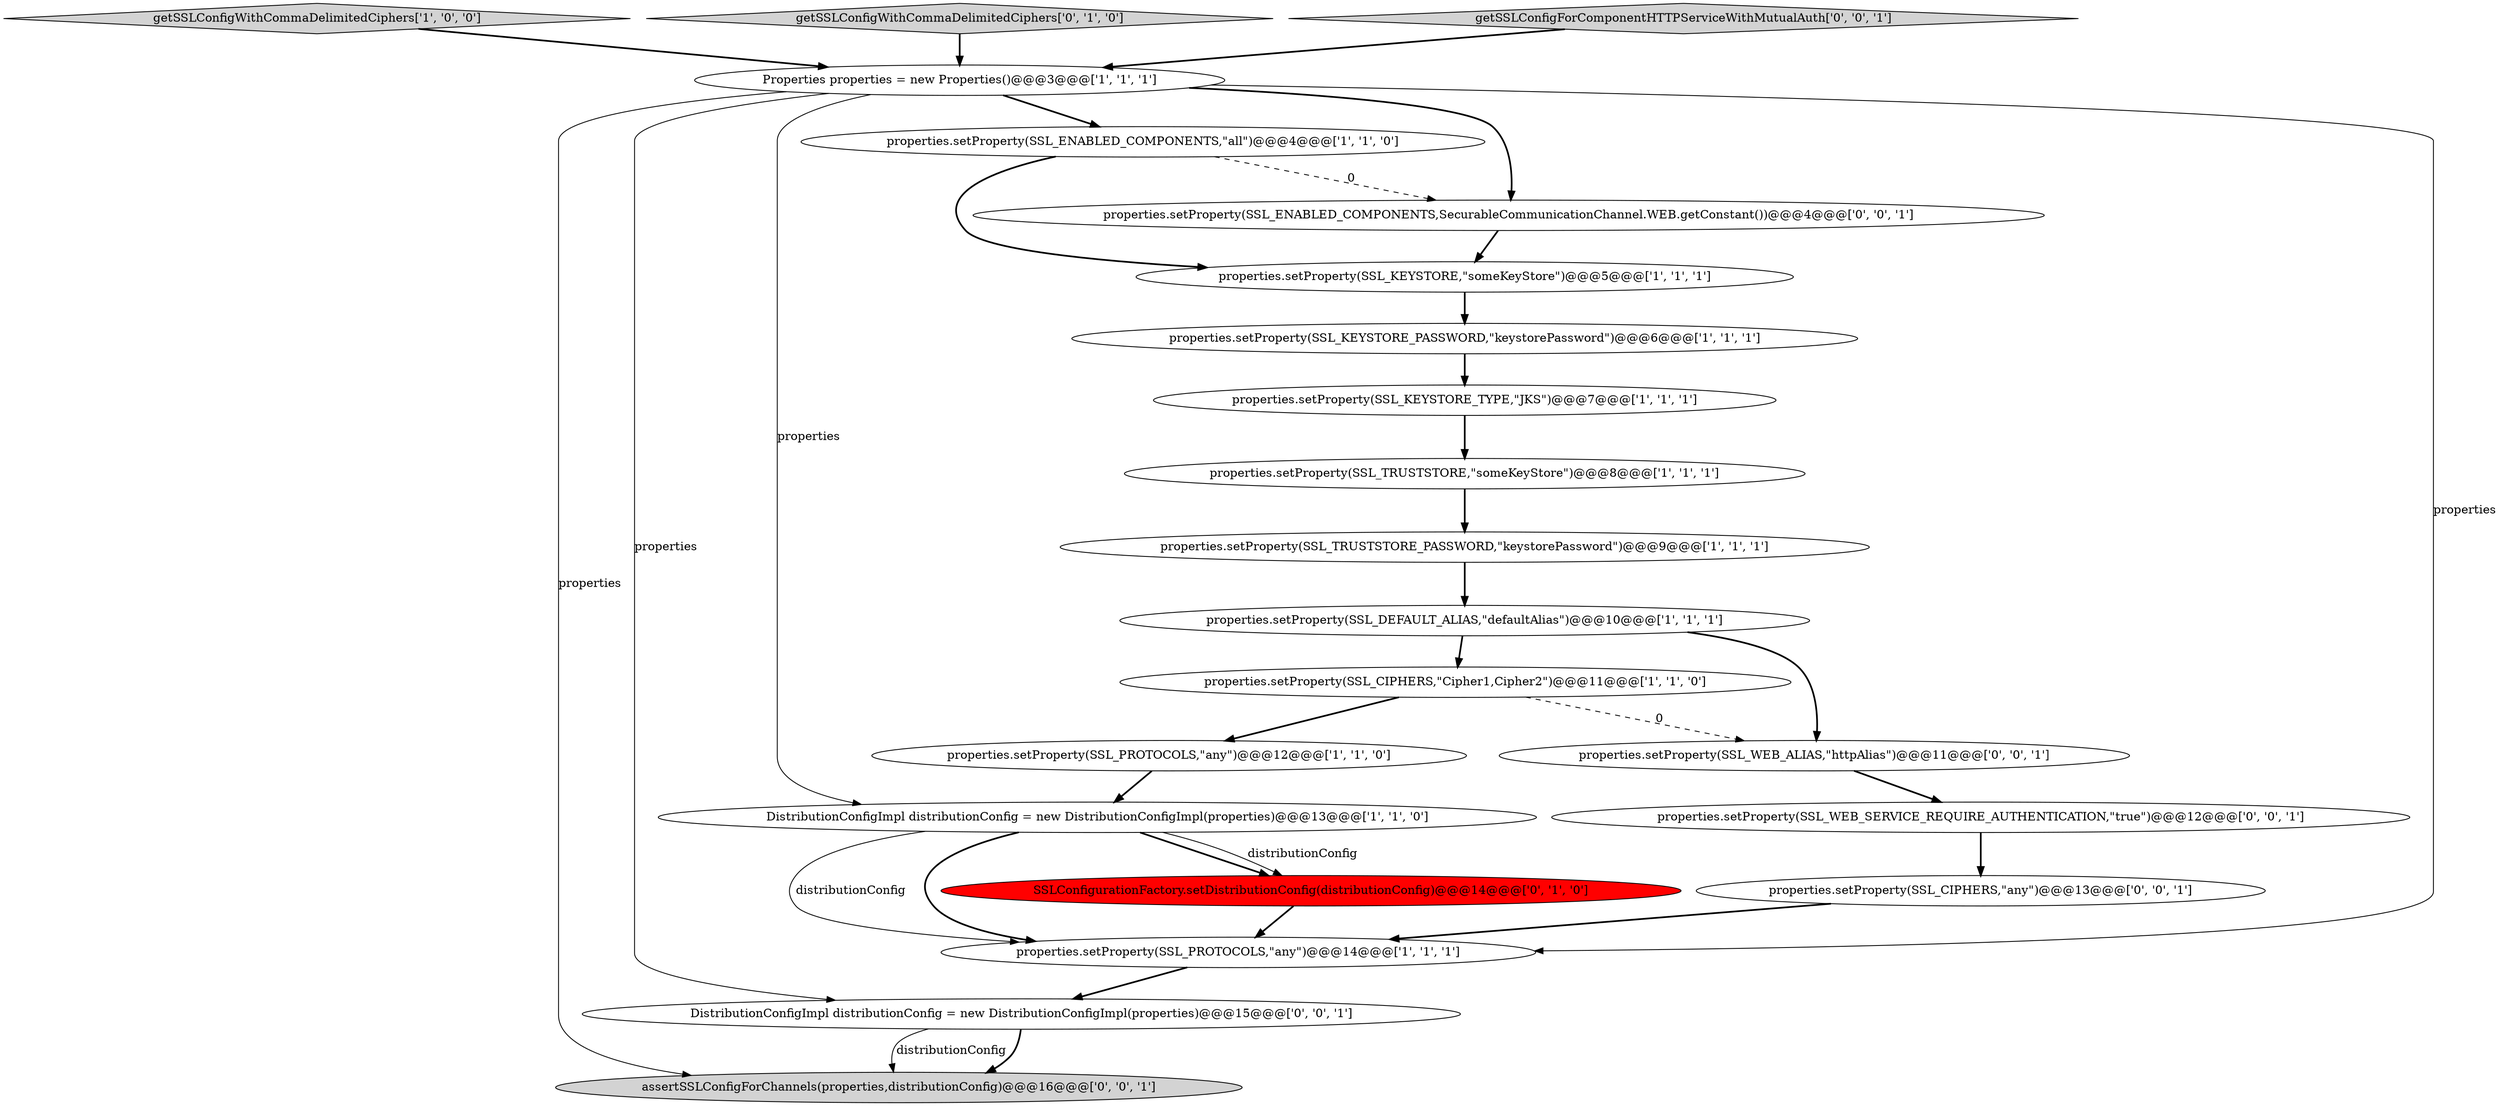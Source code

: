 digraph {
21 [style = filled, label = "properties.setProperty(SSL_WEB_SERVICE_REQUIRE_AUTHENTICATION,\"true\")@@@12@@@['0', '0', '1']", fillcolor = white, shape = ellipse image = "AAA0AAABBB3BBB"];
8 [style = filled, label = "properties.setProperty(SSL_PROTOCOLS,\"any\")@@@14@@@['1', '1', '1']", fillcolor = white, shape = ellipse image = "AAA0AAABBB1BBB"];
15 [style = filled, label = "properties.setProperty(SSL_ENABLED_COMPONENTS,SecurableCommunicationChannel.WEB.getConstant())@@@4@@@['0', '0', '1']", fillcolor = white, shape = ellipse image = "AAA0AAABBB3BBB"];
9 [style = filled, label = "Properties properties = new Properties()@@@3@@@['1', '1', '1']", fillcolor = white, shape = ellipse image = "AAA0AAABBB1BBB"];
7 [style = filled, label = "properties.setProperty(SSL_KEYSTORE_TYPE,\"JKS\")@@@7@@@['1', '1', '1']", fillcolor = white, shape = ellipse image = "AAA0AAABBB1BBB"];
10 [style = filled, label = "getSSLConfigWithCommaDelimitedCiphers['1', '0', '0']", fillcolor = lightgray, shape = diamond image = "AAA0AAABBB1BBB"];
16 [style = filled, label = "assertSSLConfigForChannels(properties,distributionConfig)@@@16@@@['0', '0', '1']", fillcolor = lightgray, shape = ellipse image = "AAA0AAABBB3BBB"];
5 [style = filled, label = "properties.setProperty(SSL_ENABLED_COMPONENTS,\"all\")@@@4@@@['1', '1', '0']", fillcolor = white, shape = ellipse image = "AAA0AAABBB1BBB"];
4 [style = filled, label = "properties.setProperty(SSL_DEFAULT_ALIAS,\"defaultAlias\")@@@10@@@['1', '1', '1']", fillcolor = white, shape = ellipse image = "AAA0AAABBB1BBB"];
12 [style = filled, label = "properties.setProperty(SSL_PROTOCOLS,\"any\")@@@12@@@['1', '1', '0']", fillcolor = white, shape = ellipse image = "AAA0AAABBB1BBB"];
13 [style = filled, label = "getSSLConfigWithCommaDelimitedCiphers['0', '1', '0']", fillcolor = lightgray, shape = diamond image = "AAA0AAABBB2BBB"];
18 [style = filled, label = "properties.setProperty(SSL_WEB_ALIAS,\"httpAlias\")@@@11@@@['0', '0', '1']", fillcolor = white, shape = ellipse image = "AAA0AAABBB3BBB"];
20 [style = filled, label = "properties.setProperty(SSL_CIPHERS,\"any\")@@@13@@@['0', '0', '1']", fillcolor = white, shape = ellipse image = "AAA0AAABBB3BBB"];
17 [style = filled, label = "getSSLConfigForComponentHTTPServiceWithMutualAuth['0', '0', '1']", fillcolor = lightgray, shape = diamond image = "AAA0AAABBB3BBB"];
3 [style = filled, label = "DistributionConfigImpl distributionConfig = new DistributionConfigImpl(properties)@@@13@@@['1', '1', '0']", fillcolor = white, shape = ellipse image = "AAA0AAABBB1BBB"];
1 [style = filled, label = "properties.setProperty(SSL_CIPHERS,\"Cipher1,Cipher2\")@@@11@@@['1', '1', '0']", fillcolor = white, shape = ellipse image = "AAA0AAABBB1BBB"];
0 [style = filled, label = "properties.setProperty(SSL_KEYSTORE,\"someKeyStore\")@@@5@@@['1', '1', '1']", fillcolor = white, shape = ellipse image = "AAA0AAABBB1BBB"];
11 [style = filled, label = "properties.setProperty(SSL_TRUSTSTORE_PASSWORD,\"keystorePassword\")@@@9@@@['1', '1', '1']", fillcolor = white, shape = ellipse image = "AAA0AAABBB1BBB"];
6 [style = filled, label = "properties.setProperty(SSL_KEYSTORE_PASSWORD,\"keystorePassword\")@@@6@@@['1', '1', '1']", fillcolor = white, shape = ellipse image = "AAA0AAABBB1BBB"];
19 [style = filled, label = "DistributionConfigImpl distributionConfig = new DistributionConfigImpl(properties)@@@15@@@['0', '0', '1']", fillcolor = white, shape = ellipse image = "AAA0AAABBB3BBB"];
14 [style = filled, label = "SSLConfigurationFactory.setDistributionConfig(distributionConfig)@@@14@@@['0', '1', '0']", fillcolor = red, shape = ellipse image = "AAA1AAABBB2BBB"];
2 [style = filled, label = "properties.setProperty(SSL_TRUSTSTORE,\"someKeyStore\")@@@8@@@['1', '1', '1']", fillcolor = white, shape = ellipse image = "AAA0AAABBB1BBB"];
0->6 [style = bold, label=""];
8->19 [style = bold, label=""];
17->9 [style = bold, label=""];
3->14 [style = bold, label=""];
11->4 [style = bold, label=""];
4->18 [style = bold, label=""];
1->18 [style = dashed, label="0"];
9->16 [style = solid, label="properties"];
19->16 [style = bold, label=""];
3->14 [style = solid, label="distributionConfig"];
20->8 [style = bold, label=""];
21->20 [style = bold, label=""];
5->0 [style = bold, label=""];
3->8 [style = solid, label="distributionConfig"];
7->2 [style = bold, label=""];
9->15 [style = bold, label=""];
3->8 [style = bold, label=""];
15->0 [style = bold, label=""];
1->12 [style = bold, label=""];
19->16 [style = solid, label="distributionConfig"];
9->5 [style = bold, label=""];
9->8 [style = solid, label="properties"];
4->1 [style = bold, label=""];
12->3 [style = bold, label=""];
10->9 [style = bold, label=""];
14->8 [style = bold, label=""];
13->9 [style = bold, label=""];
18->21 [style = bold, label=""];
9->19 [style = solid, label="properties"];
6->7 [style = bold, label=""];
5->15 [style = dashed, label="0"];
9->3 [style = solid, label="properties"];
2->11 [style = bold, label=""];
}
